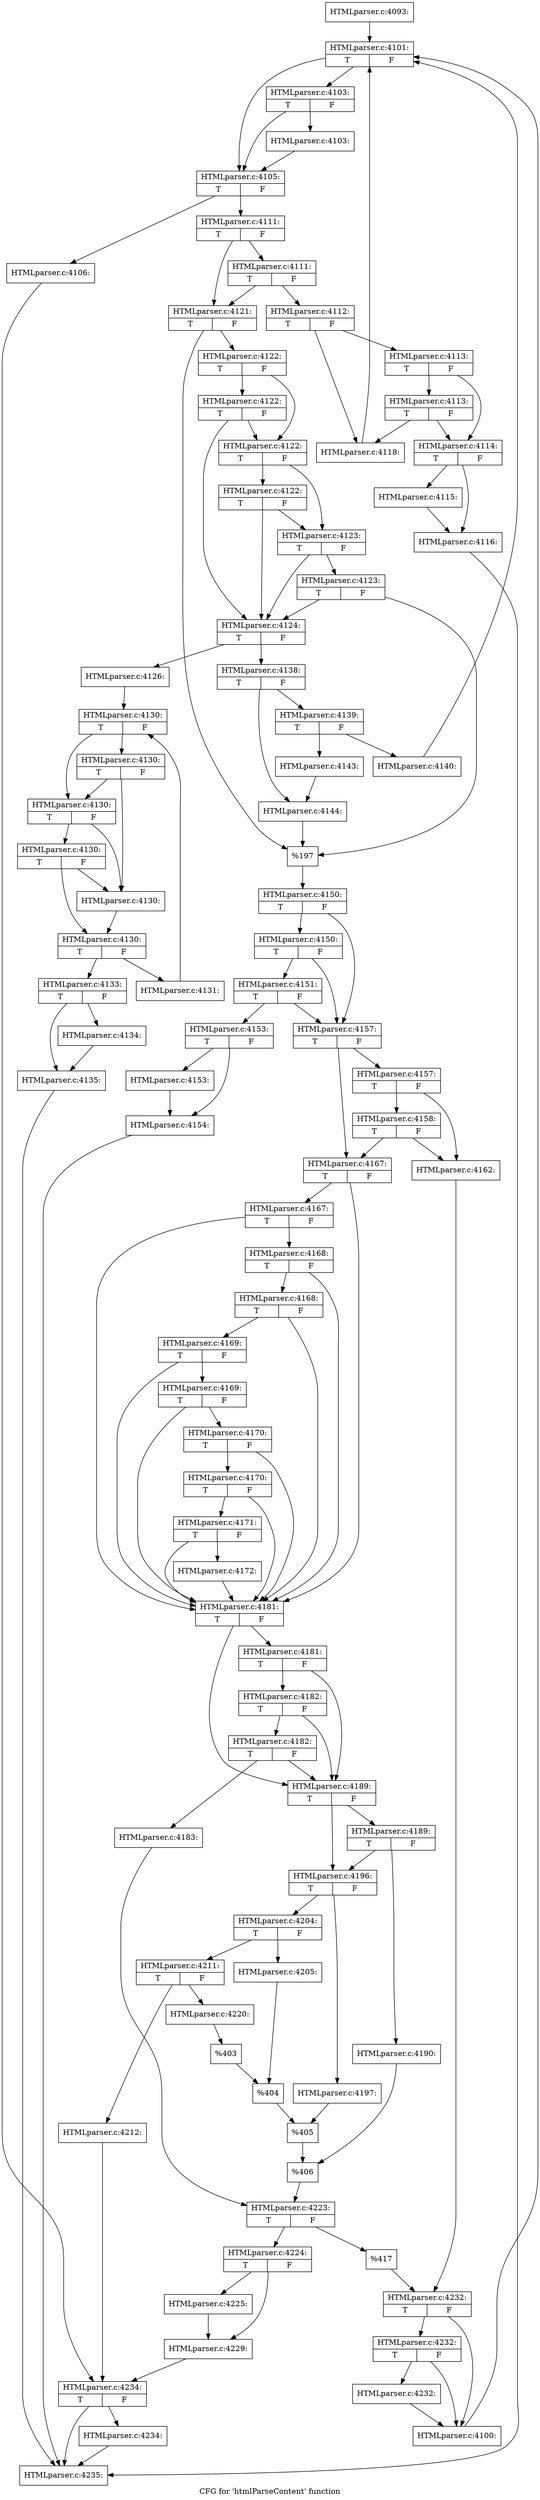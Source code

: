digraph "CFG for 'htmlParseContent' function" {
	label="CFG for 'htmlParseContent' function";

	Node0x3f7e090 [shape=record,label="{HTMLparser.c:4093:}"];
	Node0x3f7e090 -> Node0x3f7f6f0;
	Node0x3f7f6f0 [shape=record,label="{HTMLparser.c:4101:|{<s0>T|<s1>F}}"];
	Node0x3f7f6f0 -> Node0x3f7fdb0;
	Node0x3f7f6f0 -> Node0x3f7fd60;
	Node0x3f7fdb0 [shape=record,label="{HTMLparser.c:4103:|{<s0>T|<s1>F}}"];
	Node0x3f7fdb0 -> Node0x3f7fd10;
	Node0x3f7fdb0 -> Node0x3f7fd60;
	Node0x3f7fd10 [shape=record,label="{HTMLparser.c:4103:}"];
	Node0x3f7fd10 -> Node0x3f7fd60;
	Node0x3f7fd60 [shape=record,label="{HTMLparser.c:4105:|{<s0>T|<s1>F}}"];
	Node0x3f7fd60 -> Node0x3f80a30;
	Node0x3f7fd60 -> Node0x3f80a80;
	Node0x3f80a30 [shape=record,label="{HTMLparser.c:4106:}"];
	Node0x3f80a30 -> Node0x3f7f670;
	Node0x3f80a80 [shape=record,label="{HTMLparser.c:4111:|{<s0>T|<s1>F}}"];
	Node0x3f80a80 -> Node0x3f81050;
	Node0x3f80a80 -> Node0x3f81000;
	Node0x3f81050 [shape=record,label="{HTMLparser.c:4111:|{<s0>T|<s1>F}}"];
	Node0x3f81050 -> Node0x3f80f60;
	Node0x3f81050 -> Node0x3f81000;
	Node0x3f80f60 [shape=record,label="{HTMLparser.c:4112:|{<s0>T|<s1>F}}"];
	Node0x3f80f60 -> Node0x3f81cf0;
	Node0x3f80f60 -> Node0x3f81ca0;
	Node0x3f81cf0 [shape=record,label="{HTMLparser.c:4113:|{<s0>T|<s1>F}}"];
	Node0x3f81cf0 -> Node0x3f81c50;
	Node0x3f81cf0 -> Node0x3f825b0;
	Node0x3f825b0 [shape=record,label="{HTMLparser.c:4113:|{<s0>T|<s1>F}}"];
	Node0x3f825b0 -> Node0x3f81c50;
	Node0x3f825b0 -> Node0x3f81ca0;
	Node0x3f81c50 [shape=record,label="{HTMLparser.c:4114:|{<s0>T|<s1>F}}"];
	Node0x3f81c50 -> Node0x3f828e0;
	Node0x3f81c50 -> Node0x3f82e00;
	Node0x3f828e0 [shape=record,label="{HTMLparser.c:4115:}"];
	Node0x3f828e0 -> Node0x3f82e00;
	Node0x3f82e00 [shape=record,label="{HTMLparser.c:4116:}"];
	Node0x3f82e00 -> Node0x3f966b0;
	Node0x3f81ca0 [shape=record,label="{HTMLparser.c:4118:}"];
	Node0x3f81ca0 -> Node0x3f7f6f0;
	Node0x3f81000 [shape=record,label="{HTMLparser.c:4121:|{<s0>T|<s1>F}}"];
	Node0x3f81000 -> Node0x3f83480;
	Node0x3f81000 -> Node0x3f83430;
	Node0x3f83480 [shape=record,label="{HTMLparser.c:4122:|{<s0>T|<s1>F}}"];
	Node0x3f83480 -> Node0x3f83ba0;
	Node0x3f83480 -> Node0x3f83b20;
	Node0x3f83ba0 [shape=record,label="{HTMLparser.c:4122:|{<s0>T|<s1>F}}"];
	Node0x3f83ba0 -> Node0x3f833e0;
	Node0x3f83ba0 -> Node0x3f83b20;
	Node0x3f83b20 [shape=record,label="{HTMLparser.c:4122:|{<s0>T|<s1>F}}"];
	Node0x3f83b20 -> Node0x3f84570;
	Node0x3f83b20 -> Node0x3f83aa0;
	Node0x3f84570 [shape=record,label="{HTMLparser.c:4122:|{<s0>T|<s1>F}}"];
	Node0x3f84570 -> Node0x3f833e0;
	Node0x3f84570 -> Node0x3f83aa0;
	Node0x3f83aa0 [shape=record,label="{HTMLparser.c:4123:|{<s0>T|<s1>F}}"];
	Node0x3f83aa0 -> Node0x3f833e0;
	Node0x3f83aa0 -> Node0x3f83a20;
	Node0x3f83a20 [shape=record,label="{HTMLparser.c:4123:|{<s0>T|<s1>F}}"];
	Node0x3f83a20 -> Node0x3f833e0;
	Node0x3f83a20 -> Node0x3f83430;
	Node0x3f833e0 [shape=record,label="{HTMLparser.c:4124:|{<s0>T|<s1>F}}"];
	Node0x3f833e0 -> Node0x3b948b0;
	Node0x3f833e0 -> Node0x3f860f0;
	Node0x3b948b0 [shape=record,label="{HTMLparser.c:4126:}"];
	Node0x3b948b0 -> Node0x3f86400;
	Node0x3f86400 [shape=record,label="{HTMLparser.c:4130:|{<s0>T|<s1>F}}"];
	Node0x3f86400 -> Node0x3f86740;
	Node0x3f86400 -> Node0x3f866f0;
	Node0x3f86740 [shape=record,label="{HTMLparser.c:4130:|{<s0>T|<s1>F}}"];
	Node0x3f86740 -> Node0x3f86650;
	Node0x3f86740 -> Node0x3f866f0;
	Node0x3f866f0 [shape=record,label="{HTMLparser.c:4130:|{<s0>T|<s1>F}}"];
	Node0x3f866f0 -> Node0x3f86650;
	Node0x3f866f0 -> Node0x3f866a0;
	Node0x3f866a0 [shape=record,label="{HTMLparser.c:4130:|{<s0>T|<s1>F}}"];
	Node0x3f866a0 -> Node0x3f86650;
	Node0x3f866a0 -> Node0x3f86600;
	Node0x3f86650 [shape=record,label="{HTMLparser.c:4130:}"];
	Node0x3f86650 -> Node0x3f86600;
	Node0x3f86600 [shape=record,label="{HTMLparser.c:4130:|{<s0>T|<s1>F}}"];
	Node0x3f86600 -> Node0x3f87cc0;
	Node0x3f86600 -> Node0x3f865b0;
	Node0x3f87cc0 [shape=record,label="{HTMLparser.c:4131:}"];
	Node0x3f87cc0 -> Node0x3f86400;
	Node0x3f865b0 [shape=record,label="{HTMLparser.c:4133:|{<s0>T|<s1>F}}"];
	Node0x3f865b0 -> Node0x3f87ef0;
	Node0x3f865b0 -> Node0x3f87f40;
	Node0x3f87ef0 [shape=record,label="{HTMLparser.c:4134:}"];
	Node0x3f87ef0 -> Node0x3f87f40;
	Node0x3f87f40 [shape=record,label="{HTMLparser.c:4135:}"];
	Node0x3f87f40 -> Node0x3f966b0;
	Node0x3f860f0 [shape=record,label="{HTMLparser.c:4138:|{<s0>T|<s1>F}}"];
	Node0x3f860f0 -> Node0x3f88550;
	Node0x3f860f0 -> Node0x3f885a0;
	Node0x3f88550 [shape=record,label="{HTMLparser.c:4139:|{<s0>T|<s1>F}}"];
	Node0x3f88550 -> Node0x3f88a10;
	Node0x3f88550 -> Node0x3f88a60;
	Node0x3f88a10 [shape=record,label="{HTMLparser.c:4140:}"];
	Node0x3f88a10 -> Node0x3f7f6f0;
	Node0x3f88a60 [shape=record,label="{HTMLparser.c:4143:}"];
	Node0x3f88a60 -> Node0x3f885a0;
	Node0x3f885a0 [shape=record,label="{HTMLparser.c:4144:}"];
	Node0x3f885a0 -> Node0x3f83430;
	Node0x3f83430 [shape=record,label="{%197}"];
	Node0x3f83430 -> Node0x3f80fb0;
	Node0x3f80fb0 [shape=record,label="{HTMLparser.c:4150:|{<s0>T|<s1>F}}"];
	Node0x3f80fb0 -> Node0x3f89670;
	Node0x3f80fb0 -> Node0x3f895a0;
	Node0x3f89670 [shape=record,label="{HTMLparser.c:4150:|{<s0>T|<s1>F}}"];
	Node0x3f89670 -> Node0x3f895f0;
	Node0x3f89670 -> Node0x3f895a0;
	Node0x3f895f0 [shape=record,label="{HTMLparser.c:4151:|{<s0>T|<s1>F}}"];
	Node0x3f895f0 -> Node0x3f895a0;
	Node0x3f895f0 -> Node0x3f89550;
	Node0x3f89550 [shape=record,label="{HTMLparser.c:4153:|{<s0>T|<s1>F}}"];
	Node0x3f89550 -> Node0x3f8a270;
	Node0x3f89550 -> Node0x3f8a2c0;
	Node0x3f8a270 [shape=record,label="{HTMLparser.c:4153:}"];
	Node0x3f8a270 -> Node0x3f8a2c0;
	Node0x3f8a2c0 [shape=record,label="{HTMLparser.c:4154:}"];
	Node0x3f8a2c0 -> Node0x3f966b0;
	Node0x3f895a0 [shape=record,label="{HTMLparser.c:4157:|{<s0>T|<s1>F}}"];
	Node0x3f895a0 -> Node0x3f8a9f0;
	Node0x3f895a0 -> Node0x3f8a9a0;
	Node0x3f8a9f0 [shape=record,label="{HTMLparser.c:4157:|{<s0>T|<s1>F}}"];
	Node0x3f8a9f0 -> Node0x3f8a900;
	Node0x3f8a9f0 -> Node0x3f8af90;
	Node0x3f8af90 [shape=record,label="{HTMLparser.c:4158:|{<s0>T|<s1>F}}"];
	Node0x3f8af90 -> Node0x3f8a900;
	Node0x3f8af90 -> Node0x3f8a9a0;
	Node0x3f8a900 [shape=record,label="{HTMLparser.c:4162:}"];
	Node0x3f8a900 -> Node0x3f8a950;
	Node0x3f8a9a0 [shape=record,label="{HTMLparser.c:4167:|{<s0>T|<s1>F}}"];
	Node0x3f8a9a0 -> Node0x3f8c190;
	Node0x3f8a9a0 -> Node0x3f8bb40;
	Node0x3f8c190 [shape=record,label="{HTMLparser.c:4167:|{<s0>T|<s1>F}}"];
	Node0x3f8c190 -> Node0x3f8c140;
	Node0x3f8c190 -> Node0x3f8bb40;
	Node0x3f8c140 [shape=record,label="{HTMLparser.c:4168:|{<s0>T|<s1>F}}"];
	Node0x3f8c140 -> Node0x3f8c0f0;
	Node0x3f8c140 -> Node0x3f8bb40;
	Node0x3f8c0f0 [shape=record,label="{HTMLparser.c:4168:|{<s0>T|<s1>F}}"];
	Node0x3f8c0f0 -> Node0x3f8c0a0;
	Node0x3f8c0f0 -> Node0x3f8bb40;
	Node0x3f8c0a0 [shape=record,label="{HTMLparser.c:4169:|{<s0>T|<s1>F}}"];
	Node0x3f8c0a0 -> Node0x3f8c050;
	Node0x3f8c0a0 -> Node0x3f8bb40;
	Node0x3f8c050 [shape=record,label="{HTMLparser.c:4169:|{<s0>T|<s1>F}}"];
	Node0x3f8c050 -> Node0x3f8c000;
	Node0x3f8c050 -> Node0x3f8bb40;
	Node0x3f8c000 [shape=record,label="{HTMLparser.c:4170:|{<s0>T|<s1>F}}"];
	Node0x3f8c000 -> Node0x3f8bfb0;
	Node0x3f8c000 -> Node0x3f8bb40;
	Node0x3f8bfb0 [shape=record,label="{HTMLparser.c:4170:|{<s0>T|<s1>F}}"];
	Node0x3f8bfb0 -> Node0x3f8be70;
	Node0x3f8bfb0 -> Node0x3f8bb40;
	Node0x3f8be70 [shape=record,label="{HTMLparser.c:4171:|{<s0>T|<s1>F}}"];
	Node0x3f8be70 -> Node0x3f85e00;
	Node0x3f8be70 -> Node0x3f8bb40;
	Node0x3f85e00 [shape=record,label="{HTMLparser.c:4172:}"];
	Node0x3f85e00 -> Node0x3f8bb40;
	Node0x3f8bb40 [shape=record,label="{HTMLparser.c:4181:|{<s0>T|<s1>F}}"];
	Node0x3f8bb40 -> Node0x3f8fe70;
	Node0x3f8bb40 -> Node0x3f8fd20;
	Node0x3f8fe70 [shape=record,label="{HTMLparser.c:4181:|{<s0>T|<s1>F}}"];
	Node0x3f8fe70 -> Node0x3f8fdf0;
	Node0x3f8fe70 -> Node0x3f8fd20;
	Node0x3f8fdf0 [shape=record,label="{HTMLparser.c:4182:|{<s0>T|<s1>F}}"];
	Node0x3f8fdf0 -> Node0x3f8fd70;
	Node0x3f8fdf0 -> Node0x3f8fd20;
	Node0x3f8fd70 [shape=record,label="{HTMLparser.c:4182:|{<s0>T|<s1>F}}"];
	Node0x3f8fd70 -> Node0x3f8fc80;
	Node0x3f8fd70 -> Node0x3f8fd20;
	Node0x3f8fc80 [shape=record,label="{HTMLparser.c:4183:}"];
	Node0x3f8fc80 -> Node0x3f8fcd0;
	Node0x3f8fd20 [shape=record,label="{HTMLparser.c:4189:|{<s0>T|<s1>F}}"];
	Node0x3f8fd20 -> Node0x3f91410;
	Node0x3f8fd20 -> Node0x3f913c0;
	Node0x3f91410 [shape=record,label="{HTMLparser.c:4189:|{<s0>T|<s1>F}}"];
	Node0x3f91410 -> Node0x3f91320;
	Node0x3f91410 -> Node0x3f913c0;
	Node0x3f91320 [shape=record,label="{HTMLparser.c:4190:}"];
	Node0x3f91320 -> Node0x3f91370;
	Node0x3f913c0 [shape=record,label="{HTMLparser.c:4196:|{<s0>T|<s1>F}}"];
	Node0x3f913c0 -> Node0x3f921c0;
	Node0x3f913c0 -> Node0x3f92260;
	Node0x3f921c0 [shape=record,label="{HTMLparser.c:4197:}"];
	Node0x3f921c0 -> Node0x3f92210;
	Node0x3f92260 [shape=record,label="{HTMLparser.c:4204:|{<s0>T|<s1>F}}"];
	Node0x3f92260 -> Node0x3f92a90;
	Node0x3f92260 -> Node0x3f92b30;
	Node0x3f92a90 [shape=record,label="{HTMLparser.c:4205:}"];
	Node0x3f92a90 -> Node0x3f92ae0;
	Node0x3f92b30 [shape=record,label="{HTMLparser.c:4211:|{<s0>T|<s1>F}}"];
	Node0x3f92b30 -> Node0x3f93950;
	Node0x3f92b30 -> Node0x3f93cb0;
	Node0x3f93950 [shape=record,label="{HTMLparser.c:4212:}"];
	Node0x3f93950 -> Node0x3f7f670;
	Node0x3f93cb0 [shape=record,label="{HTMLparser.c:4220:}"];
	Node0x3f93cb0 -> Node0x3f93c60;
	Node0x3f93c60 [shape=record,label="{%403}"];
	Node0x3f93c60 -> Node0x3f92ae0;
	Node0x3f92ae0 [shape=record,label="{%404}"];
	Node0x3f92ae0 -> Node0x3f92210;
	Node0x3f92210 [shape=record,label="{%405}"];
	Node0x3f92210 -> Node0x3f91370;
	Node0x3f91370 [shape=record,label="{%406}"];
	Node0x3f91370 -> Node0x3f8fcd0;
	Node0x3f8fcd0 [shape=record,label="{HTMLparser.c:4223:|{<s0>T|<s1>F}}"];
	Node0x3f8fcd0 -> Node0x3f94580;
	Node0x3f8fcd0 -> Node0x3f94aa0;
	Node0x3f94580 [shape=record,label="{HTMLparser.c:4224:|{<s0>T|<s1>F}}"];
	Node0x3f94580 -> Node0x3f94e20;
	Node0x3f94580 -> Node0x3f94e70;
	Node0x3f94e20 [shape=record,label="{HTMLparser.c:4225:}"];
	Node0x3f94e20 -> Node0x3f94e70;
	Node0x3f94e70 [shape=record,label="{HTMLparser.c:4229:}"];
	Node0x3f94e70 -> Node0x3f7f670;
	Node0x3f94aa0 [shape=record,label="{%417}"];
	Node0x3f94aa0 -> Node0x3f8a950;
	Node0x3f8a950 [shape=record,label="{HTMLparser.c:4232:|{<s0>T|<s1>F}}"];
	Node0x3f8a950 -> Node0x3f95960;
	Node0x3f8a950 -> Node0x3f95910;
	Node0x3f95960 [shape=record,label="{HTMLparser.c:4232:|{<s0>T|<s1>F}}"];
	Node0x3f95960 -> Node0x3f958c0;
	Node0x3f95960 -> Node0x3f95910;
	Node0x3f958c0 [shape=record,label="{HTMLparser.c:4232:}"];
	Node0x3f958c0 -> Node0x3f95910;
	Node0x3f95910 [shape=record,label="{HTMLparser.c:4100:}"];
	Node0x3f95910 -> Node0x3f7f6f0;
	Node0x3f7f670 [shape=record,label="{HTMLparser.c:4234:|{<s0>T|<s1>F}}"];
	Node0x3f7f670 -> Node0x3f7f450;
	Node0x3f7f670 -> Node0x3f966b0;
	Node0x3f7f450 [shape=record,label="{HTMLparser.c:4234:}"];
	Node0x3f7f450 -> Node0x3f966b0;
	Node0x3f966b0 [shape=record,label="{HTMLparser.c:4235:}"];
}
